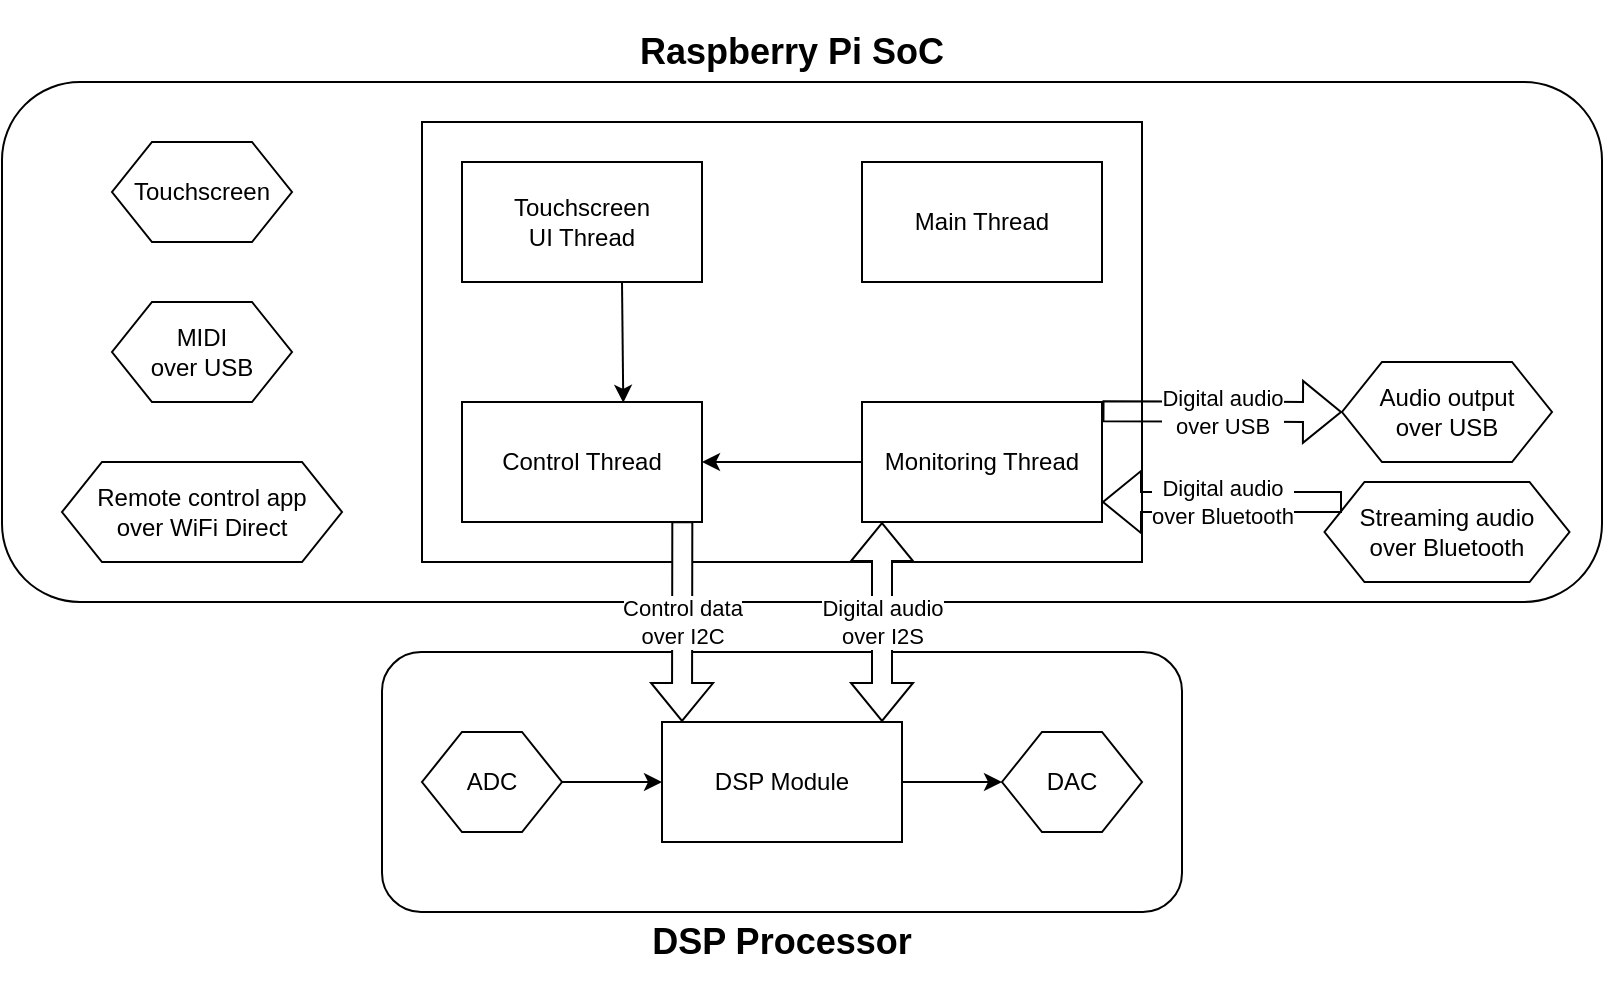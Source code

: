 <mxfile version="24.7.6">
  <diagram name="Page-1" id="pYZ3j58lrSrF96leZVAK">
    <mxGraphModel dx="955" dy="492" grid="1" gridSize="10" guides="1" tooltips="1" connect="1" arrows="1" fold="1" page="1" pageScale="1" pageWidth="850" pageHeight="1100" math="0" shadow="0">
      <root>
        <mxCell id="0" />
        <mxCell id="1" parent="0" />
        <mxCell id="GUE29b8jbTDgsh-AKQi5-52" value="" style="rounded=1;whiteSpace=wrap;html=1;" vertex="1" parent="1">
          <mxGeometry x="30" y="100" width="800" height="260" as="geometry" />
        </mxCell>
        <mxCell id="GUE29b8jbTDgsh-AKQi5-15" value="" style="rounded=0;whiteSpace=wrap;html=1;" vertex="1" parent="1">
          <mxGeometry x="240" y="120" width="360" height="220" as="geometry" />
        </mxCell>
        <mxCell id="GUE29b8jbTDgsh-AKQi5-6" value="" style="rounded=1;whiteSpace=wrap;html=1;" vertex="1" parent="1">
          <mxGeometry x="220" y="385" width="400" height="130" as="geometry" />
        </mxCell>
        <mxCell id="GUE29b8jbTDgsh-AKQi5-1" value="DSP Module" style="rounded=0;whiteSpace=wrap;html=1;" vertex="1" parent="1">
          <mxGeometry x="360" y="420" width="120" height="60" as="geometry" />
        </mxCell>
        <mxCell id="GUE29b8jbTDgsh-AKQi5-3" value="DAC" style="shape=hexagon;perimeter=hexagonPerimeter2;whiteSpace=wrap;html=1;fixedSize=1;" vertex="1" parent="1">
          <mxGeometry x="530" y="425" width="70" height="50" as="geometry" />
        </mxCell>
        <mxCell id="GUE29b8jbTDgsh-AKQi5-7" value="Monitoring Thread" style="rounded=0;whiteSpace=wrap;html=1;" vertex="1" parent="1">
          <mxGeometry x="460" y="260" width="120" height="60" as="geometry" />
        </mxCell>
        <mxCell id="GUE29b8jbTDgsh-AKQi5-9" value="Control Thread" style="rounded=0;whiteSpace=wrap;html=1;" vertex="1" parent="1">
          <mxGeometry x="260" y="260" width="120" height="60" as="geometry" />
        </mxCell>
        <mxCell id="GUE29b8jbTDgsh-AKQi5-13" value="&lt;div&gt;Touchscreen&lt;/div&gt;&lt;div&gt;UI Thread&lt;/div&gt;" style="rounded=0;whiteSpace=wrap;html=1;" vertex="1" parent="1">
          <mxGeometry x="260" y="140" width="120" height="60" as="geometry" />
        </mxCell>
        <mxCell id="GUE29b8jbTDgsh-AKQi5-14" value="Main Thread" style="rounded=0;whiteSpace=wrap;html=1;" vertex="1" parent="1">
          <mxGeometry x="460" y="140" width="120" height="60" as="geometry" />
        </mxCell>
        <mxCell id="GUE29b8jbTDgsh-AKQi5-16" value="" style="shape=flexArrow;endArrow=classic;html=1;rounded=0;" edge="1" parent="1" source="GUE29b8jbTDgsh-AKQi5-15">
          <mxGeometry width="50" height="50" relative="1" as="geometry">
            <mxPoint x="375" y="390" as="sourcePoint" />
            <mxPoint x="425" y="340" as="targetPoint" />
          </mxGeometry>
        </mxCell>
        <mxCell id="GUE29b8jbTDgsh-AKQi5-17" value="" style="shape=flexArrow;endArrow=classic;html=1;rounded=0;" edge="1" parent="1" source="GUE29b8jbTDgsh-AKQi5-15">
          <mxGeometry width="50" height="50" relative="1" as="geometry">
            <mxPoint x="370" y="390" as="sourcePoint" />
            <mxPoint x="420" y="340" as="targetPoint" />
          </mxGeometry>
        </mxCell>
        <mxCell id="GUE29b8jbTDgsh-AKQi5-18" value="Control data&lt;br&gt;over I2C" style="shape=flexArrow;endArrow=classic;html=1;rounded=0;fillColor=#FFFFFF;exitX=0.918;exitY=0.993;exitDx=0;exitDy=0;exitPerimeter=0;" edge="1" parent="1" source="GUE29b8jbTDgsh-AKQi5-9">
          <mxGeometry width="50" height="50" relative="1" as="geometry">
            <mxPoint x="370" y="320" as="sourcePoint" />
            <mxPoint x="370" y="420" as="targetPoint" />
          </mxGeometry>
        </mxCell>
        <mxCell id="GUE29b8jbTDgsh-AKQi5-20" value="MIDI&lt;br&gt;over USB" style="shape=hexagon;perimeter=hexagonPerimeter2;whiteSpace=wrap;html=1;fixedSize=1;" vertex="1" parent="1">
          <mxGeometry x="85" y="210" width="90" height="50" as="geometry" />
        </mxCell>
        <mxCell id="GUE29b8jbTDgsh-AKQi5-21" value="Audio output&lt;div&gt;over USB&lt;/div&gt;" style="shape=hexagon;perimeter=hexagonPerimeter2;whiteSpace=wrap;html=1;fixedSize=1;" vertex="1" parent="1">
          <mxGeometry x="700" y="240" width="105" height="50" as="geometry" />
        </mxCell>
        <mxCell id="GUE29b8jbTDgsh-AKQi5-22" value="Touchscreen" style="shape=hexagon;perimeter=hexagonPerimeter2;whiteSpace=wrap;html=1;fixedSize=1;" vertex="1" parent="1">
          <mxGeometry x="85" y="130" width="90" height="50" as="geometry" />
        </mxCell>
        <mxCell id="GUE29b8jbTDgsh-AKQi5-24" value="" style="endArrow=classic;html=1;rounded=0;" edge="1" parent="1" source="GUE29b8jbTDgsh-AKQi5-2">
          <mxGeometry width="50" height="50" relative="1" as="geometry">
            <mxPoint x="280" y="450" as="sourcePoint" />
            <mxPoint x="360" y="450" as="targetPoint" />
          </mxGeometry>
        </mxCell>
        <mxCell id="GUE29b8jbTDgsh-AKQi5-25" value="" style="endArrow=classic;html=1;rounded=0;entryX=0;entryY=0.5;entryDx=0;entryDy=0;" edge="1" parent="1" target="GUE29b8jbTDgsh-AKQi5-3">
          <mxGeometry width="50" height="50" relative="1" as="geometry">
            <mxPoint x="480" y="450" as="sourcePoint" />
            <mxPoint x="510" y="410" as="targetPoint" />
          </mxGeometry>
        </mxCell>
        <mxCell id="GUE29b8jbTDgsh-AKQi5-31" value="Remote control app&lt;div&gt;over WiFi Direct&lt;/div&gt;" style="shape=hexagon;perimeter=hexagonPerimeter2;whiteSpace=wrap;html=1;fixedSize=1;" vertex="1" parent="1">
          <mxGeometry x="60" y="290" width="140" height="50" as="geometry" />
        </mxCell>
        <mxCell id="GUE29b8jbTDgsh-AKQi5-33" value="Digital audio&lt;br&gt;over USB" style="shape=flexArrow;endArrow=classic;html=1;rounded=0;entryX=0;entryY=0.5;entryDx=0;entryDy=0;exitX=1.002;exitY=0.078;exitDx=0;exitDy=0;exitPerimeter=0;" edge="1" parent="1" source="GUE29b8jbTDgsh-AKQi5-7" target="GUE29b8jbTDgsh-AKQi5-21">
          <mxGeometry width="50" height="50" relative="1" as="geometry">
            <mxPoint x="580" y="290" as="sourcePoint" />
            <mxPoint x="630" y="240" as="targetPoint" />
          </mxGeometry>
        </mxCell>
        <mxCell id="GUE29b8jbTDgsh-AKQi5-35" value="" style="endArrow=classic;html=1;rounded=0;entryX=1;entryY=0.75;entryDx=0;entryDy=0;exitX=0;exitY=0.75;exitDx=0;exitDy=0;" edge="1" parent="1">
          <mxGeometry width="50" height="50" relative="1" as="geometry">
            <mxPoint x="460" y="290" as="sourcePoint" />
            <mxPoint x="380" y="290" as="targetPoint" />
          </mxGeometry>
        </mxCell>
        <mxCell id="GUE29b8jbTDgsh-AKQi5-42" value="Digital audio&lt;br&gt;over I2S" style="shape=flexArrow;endArrow=classic;startArrow=classic;html=1;rounded=0;fillColor=#FFFFFF;" edge="1" parent="1">
          <mxGeometry width="100" height="100" relative="1" as="geometry">
            <mxPoint x="470" y="420" as="sourcePoint" />
            <mxPoint x="470" y="320" as="targetPoint" />
          </mxGeometry>
        </mxCell>
        <mxCell id="GUE29b8jbTDgsh-AKQi5-48" value="" style="endArrow=classic;html=1;rounded=0;" edge="1" parent="1" target="GUE29b8jbTDgsh-AKQi5-2">
          <mxGeometry width="50" height="50" relative="1" as="geometry">
            <mxPoint x="280" y="450" as="sourcePoint" />
            <mxPoint x="360" y="450" as="targetPoint" />
          </mxGeometry>
        </mxCell>
        <mxCell id="GUE29b8jbTDgsh-AKQi5-2" value="ADC" style="shape=hexagon;perimeter=hexagonPerimeter2;whiteSpace=wrap;html=1;fixedSize=1;" vertex="1" parent="1">
          <mxGeometry x="240" y="425" width="70" height="50" as="geometry" />
        </mxCell>
        <mxCell id="GUE29b8jbTDgsh-AKQi5-49" value="Streaming audio&lt;div&gt;over Bluetooth&lt;/div&gt;" style="shape=hexagon;perimeter=hexagonPerimeter2;whiteSpace=wrap;html=1;fixedSize=1;" vertex="1" parent="1">
          <mxGeometry x="691.25" y="300" width="122.5" height="50" as="geometry" />
        </mxCell>
        <mxCell id="GUE29b8jbTDgsh-AKQi5-51" value="Digital audio&lt;br&gt;over Bluetooth" style="shape=flexArrow;endArrow=classic;html=1;rounded=0;entryX=1;entryY=0.75;entryDx=0;entryDy=0;" edge="1" parent="1">
          <mxGeometry width="50" height="50" relative="1" as="geometry">
            <mxPoint x="700" y="310" as="sourcePoint" />
            <mxPoint x="580" y="310" as="targetPoint" />
            <mxPoint as="offset" />
          </mxGeometry>
        </mxCell>
        <mxCell id="GUE29b8jbTDgsh-AKQi5-53" value="" style="endArrow=classic;html=1;rounded=0;entryX=0.672;entryY=0.007;entryDx=0;entryDy=0;entryPerimeter=0;" edge="1" parent="1" target="GUE29b8jbTDgsh-AKQi5-9">
          <mxGeometry width="50" height="50" relative="1" as="geometry">
            <mxPoint x="340" y="200" as="sourcePoint" />
            <mxPoint x="390" y="150" as="targetPoint" />
          </mxGeometry>
        </mxCell>
        <mxCell id="GUE29b8jbTDgsh-AKQi5-56" value="&lt;h2&gt;Raspberry Pi SoC&lt;/h2&gt;" style="text;html=1;align=center;verticalAlign=middle;whiteSpace=wrap;rounded=0;" vertex="1" parent="1">
          <mxGeometry x="335" y="70" width="180" height="30" as="geometry" />
        </mxCell>
        <mxCell id="GUE29b8jbTDgsh-AKQi5-57" value="&lt;h2&gt;DSP Processor&lt;/h2&gt;" style="text;html=1;align=center;verticalAlign=middle;whiteSpace=wrap;rounded=0;" vertex="1" parent="1">
          <mxGeometry x="345" y="515" width="150" height="30" as="geometry" />
        </mxCell>
      </root>
    </mxGraphModel>
  </diagram>
</mxfile>
